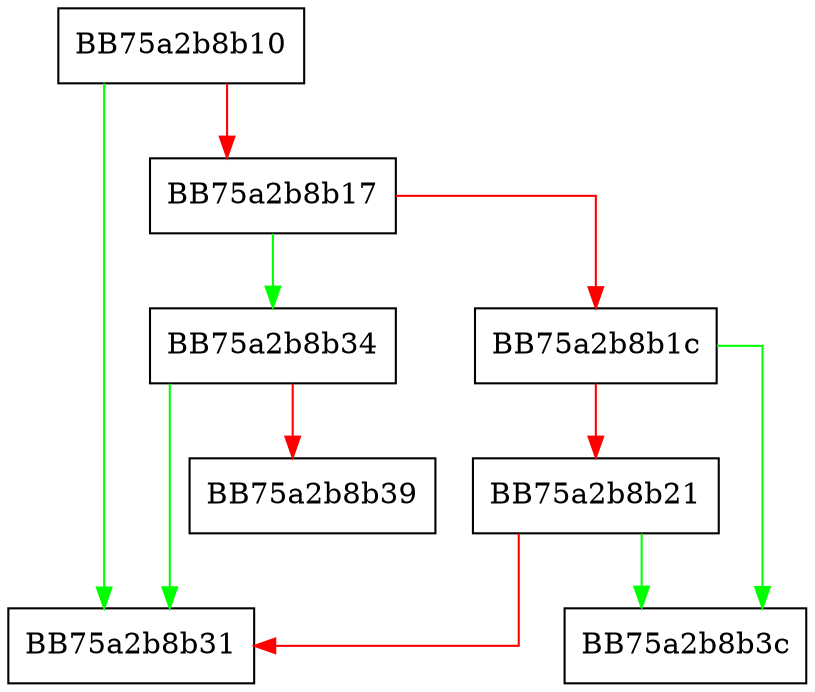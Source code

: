 digraph ValidBase64Byte {
  node [shape="box"];
  graph [splines=ortho];
  BB75a2b8b10 -> BB75a2b8b31 [color="green"];
  BB75a2b8b10 -> BB75a2b8b17 [color="red"];
  BB75a2b8b17 -> BB75a2b8b34 [color="green"];
  BB75a2b8b17 -> BB75a2b8b1c [color="red"];
  BB75a2b8b1c -> BB75a2b8b3c [color="green"];
  BB75a2b8b1c -> BB75a2b8b21 [color="red"];
  BB75a2b8b21 -> BB75a2b8b3c [color="green"];
  BB75a2b8b21 -> BB75a2b8b31 [color="red"];
  BB75a2b8b34 -> BB75a2b8b31 [color="green"];
  BB75a2b8b34 -> BB75a2b8b39 [color="red"];
}